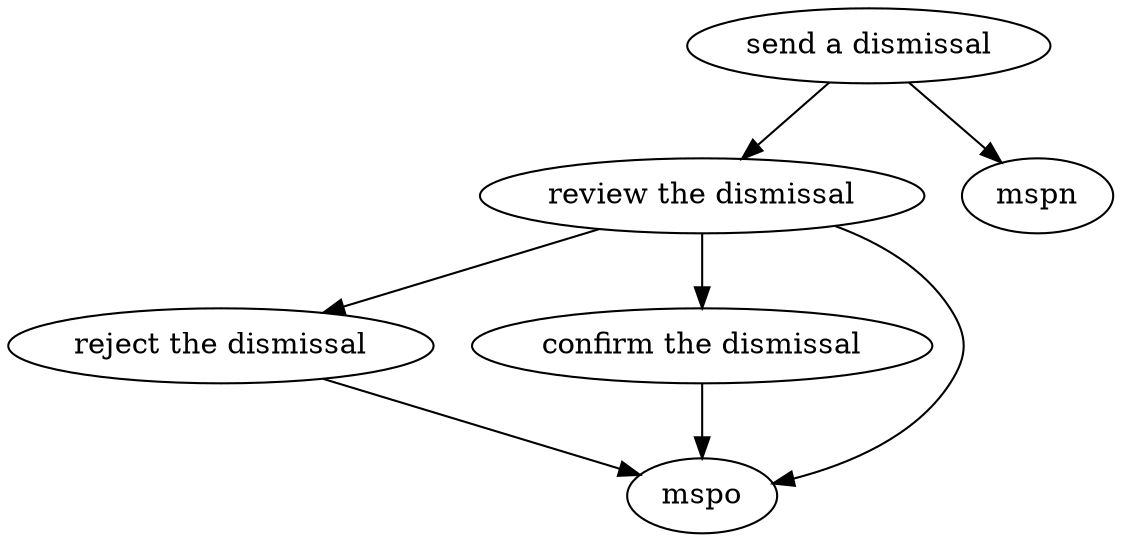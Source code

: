 strict digraph "doc-10.6" {
	graph [name="doc-10.6"];
	"send a dismissal"	[attrs="{'type': 'Activity', 'label': 'send a dismissal'}"];
	"review the dismissal"	[attrs="{'type': 'Activity', 'label': 'review the dismissal'}"];
	"send a dismissal" -> "review the dismissal"	[attrs="{'type': 'flow', 'label': 'flow'}"];
	mspn	[attrs="{'type': 'Actor', 'label': 'mspn'}"];
	"send a dismissal" -> mspn	[attrs="{'type': 'actor performer', 'label': 'actor performer'}"];
	"reject the dismissal"	[attrs="{'type': 'Activity', 'label': 'reject the dismissal'}"];
	"review the dismissal" -> "reject the dismissal"	[attrs="{'type': 'flow', 'label': 'flow'}"];
	"confirm the dismissal"	[attrs="{'type': 'Activity', 'label': 'confirm the dismissal'}"];
	"review the dismissal" -> "confirm the dismissal"	[attrs="{'type': 'flow', 'label': 'flow'}"];
	mspo	[attrs="{'type': 'Actor', 'label': 'mspo'}"];
	"review the dismissal" -> mspo	[attrs="{'type': 'actor performer', 'label': 'actor performer'}"];
	"reject the dismissal" -> mspo	[attrs="{'type': 'actor performer', 'label': 'actor performer'}"];
	"confirm the dismissal" -> mspo	[attrs="{'type': 'actor performer', 'label': 'actor performer'}"];
}
